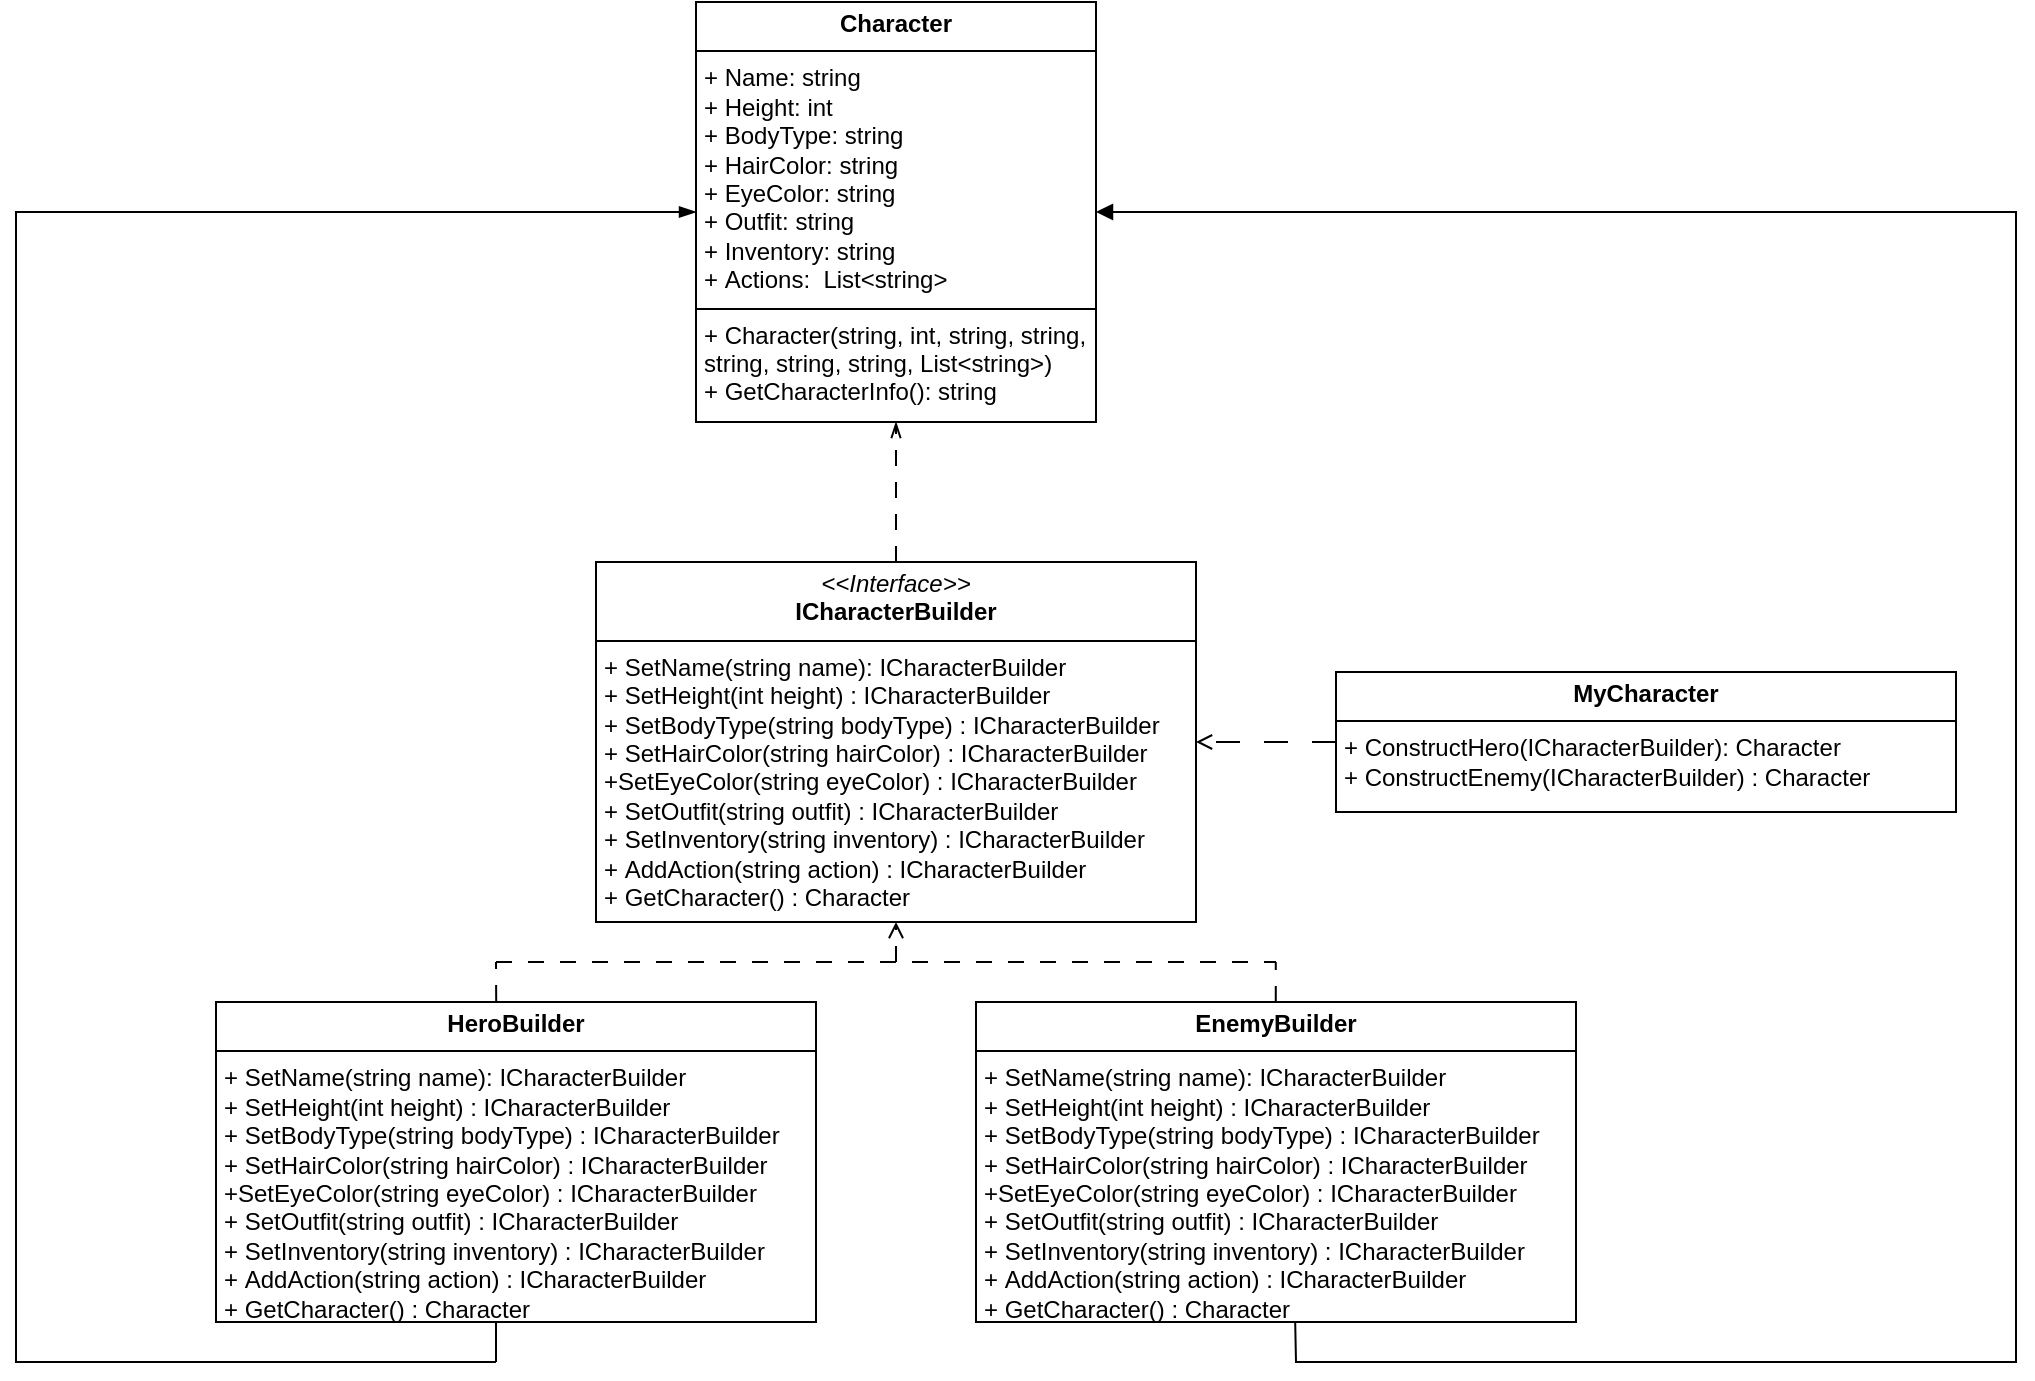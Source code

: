 <mxfile version="26.1.0">
  <diagram name="Сторінка-1" id="gmPUbspB6Y-qyCX3y-n-">
    <mxGraphModel dx="1750" dy="1710" grid="1" gridSize="10" guides="1" tooltips="1" connect="1" arrows="1" fold="1" page="1" pageScale="1" pageWidth="1169" pageHeight="827" math="0" shadow="0">
      <root>
        <mxCell id="0" />
        <mxCell id="1" parent="0" />
        <mxCell id="G0pdqABv36ye_9O7k1gQ-7" style="edgeStyle=orthogonalEdgeStyle;rounded=0;orthogonalLoop=1;jettySize=auto;html=1;exitX=0.5;exitY=0;exitDx=0;exitDy=0;dashed=1;dashPattern=8 8;endArrow=openThin;endFill=0;" edge="1" parent="1" source="G0pdqABv36ye_9O7k1gQ-1">
          <mxGeometry relative="1" as="geometry">
            <mxPoint x="520" y="90" as="targetPoint" />
          </mxGeometry>
        </mxCell>
        <mxCell id="G0pdqABv36ye_9O7k1gQ-1" value="&lt;p style=&quot;margin:0px;margin-top:4px;text-align:center;&quot;&gt;&lt;i&gt;&amp;lt;&amp;lt;Interface&amp;gt;&amp;gt;&lt;/i&gt;&lt;br&gt;&lt;b&gt;ICharacterBuilder&lt;/b&gt;&lt;/p&gt;&lt;hr size=&quot;1&quot; style=&quot;border-style:solid;&quot;&gt;&lt;p style=&quot;margin:0px;margin-left:4px;&quot;&gt;+ SetName(string name):&amp;nbsp;&lt;span style=&quot;text-align: center;&quot;&gt;ICharacterBuilder&lt;/span&gt;&lt;br&gt;+ SetHeight(int height)&amp;nbsp;&lt;span style=&quot;background-color: transparent; color: light-dark(rgb(0, 0, 0), rgb(255, 255, 255));&quot;&gt;:&amp;nbsp;&lt;/span&gt;&lt;span style=&quot;background-color: transparent; color: light-dark(rgb(0, 0, 0), rgb(255, 255, 255)); text-align: center;&quot;&gt;ICharacterBuilder&lt;/span&gt;&lt;/p&gt;&lt;p style=&quot;margin:0px;margin-left:4px;&quot;&gt;+&amp;nbsp;SetBodyType(string bodyType)&amp;nbsp;&lt;span style=&quot;background-color: transparent; color: light-dark(rgb(0, 0, 0), rgb(255, 255, 255));&quot;&gt;:&amp;nbsp;&lt;/span&gt;&lt;span style=&quot;background-color: transparent; color: light-dark(rgb(0, 0, 0), rgb(255, 255, 255)); text-align: center;&quot;&gt;ICharacterBuilder&lt;/span&gt;&lt;/p&gt;&lt;p style=&quot;margin:0px;margin-left:4px;&quot;&gt;+&amp;nbsp;SetHairColor(string hairColor)&amp;nbsp;&lt;span style=&quot;background-color: transparent; color: light-dark(rgb(0, 0, 0), rgb(255, 255, 255));&quot;&gt;:&amp;nbsp;&lt;/span&gt;&lt;span style=&quot;background-color: transparent; color: light-dark(rgb(0, 0, 0), rgb(255, 255, 255)); text-align: center;&quot;&gt;ICharacterBuilder&lt;/span&gt;&lt;/p&gt;&lt;p style=&quot;margin:0px;margin-left:4px;&quot;&gt;+SetEyeColor(string eyeColor)&amp;nbsp;&lt;span style=&quot;background-color: transparent; color: light-dark(rgb(0, 0, 0), rgb(255, 255, 255));&quot;&gt;:&amp;nbsp;&lt;/span&gt;&lt;span style=&quot;background-color: transparent; color: light-dark(rgb(0, 0, 0), rgb(255, 255, 255)); text-align: center;&quot;&gt;ICharacterBuilder&lt;/span&gt;&lt;/p&gt;&lt;p style=&quot;margin:0px;margin-left:4px;&quot;&gt;+&amp;nbsp;SetOutfit(string outfit)&amp;nbsp;&lt;span style=&quot;background-color: transparent; color: light-dark(rgb(0, 0, 0), rgb(255, 255, 255));&quot;&gt;:&amp;nbsp;&lt;/span&gt;&lt;span style=&quot;background-color: transparent; color: light-dark(rgb(0, 0, 0), rgb(255, 255, 255)); text-align: center;&quot;&gt;ICharacterBuilder&lt;/span&gt;&lt;/p&gt;&lt;p style=&quot;margin:0px;margin-left:4px;&quot;&gt;+&amp;nbsp;SetInventory(string inventory)&amp;nbsp;&lt;span style=&quot;background-color: transparent; color: light-dark(rgb(0, 0, 0), rgb(255, 255, 255));&quot;&gt;:&amp;nbsp;&lt;/span&gt;&lt;span style=&quot;background-color: transparent; color: light-dark(rgb(0, 0, 0), rgb(255, 255, 255)); text-align: center;&quot;&gt;ICharacterBuilder&lt;/span&gt;&lt;/p&gt;&lt;p style=&quot;margin:0px;margin-left:4px;&quot;&gt;+&amp;nbsp;AddAction(string action)&amp;nbsp;&lt;span style=&quot;background-color: transparent; color: light-dark(rgb(0, 0, 0), rgb(255, 255, 255));&quot;&gt;:&amp;nbsp;&lt;/span&gt;&lt;span style=&quot;background-color: transparent; color: light-dark(rgb(0, 0, 0), rgb(255, 255, 255)); text-align: center;&quot;&gt;ICharacterBuilder&lt;/span&gt;&lt;/p&gt;&lt;p style=&quot;margin:0px;margin-left:4px;&quot;&gt;+&amp;nbsp;GetCharacter() :&amp;nbsp;Character&lt;/p&gt;" style="verticalAlign=top;align=left;overflow=fill;html=1;whiteSpace=wrap;" vertex="1" parent="1">
          <mxGeometry x="370" y="160" width="300" height="180" as="geometry" />
        </mxCell>
        <mxCell id="G0pdqABv36ye_9O7k1gQ-2" value="&lt;p style=&quot;margin:0px;margin-top:4px;text-align:center;&quot;&gt;&lt;b&gt;Character&lt;/b&gt;&lt;/p&gt;&lt;hr size=&quot;1&quot; style=&quot;border-style:solid;&quot;&gt;&lt;p style=&quot;margin:0px;margin-left:4px;&quot;&gt;+ Name: string&lt;/p&gt;&lt;p style=&quot;margin:0px;margin-left:4px;&quot;&gt;+&amp;nbsp;Height: int&lt;/p&gt;&lt;p style=&quot;margin:0px;margin-left:4px;&quot;&gt;+&amp;nbsp;BodyType:&amp;nbsp;string&lt;/p&gt;&lt;p style=&quot;margin:0px;margin-left:4px;&quot;&gt;+&amp;nbsp;HairColor&lt;span style=&quot;background-color: transparent; color: light-dark(rgb(0, 0, 0), rgb(255, 255, 255));&quot;&gt;:&amp;nbsp;string&lt;/span&gt;&lt;/p&gt;&lt;p style=&quot;margin:0px;margin-left:4px;&quot;&gt;+&amp;nbsp;EyeColor&lt;span style=&quot;background-color: transparent; color: light-dark(rgb(0, 0, 0), rgb(255, 255, 255));&quot;&gt;:&amp;nbsp;string&lt;/span&gt;&lt;/p&gt;&lt;p style=&quot;margin:0px;margin-left:4px;&quot;&gt;+&amp;nbsp;Outfit&lt;span style=&quot;background-color: transparent; color: light-dark(rgb(0, 0, 0), rgb(255, 255, 255));&quot;&gt;:&amp;nbsp;string&lt;/span&gt;&lt;/p&gt;&lt;p style=&quot;margin:0px;margin-left:4px;&quot;&gt;+&amp;nbsp;Inventory&lt;span style=&quot;background-color: transparent; color: light-dark(rgb(0, 0, 0), rgb(255, 255, 255));&quot;&gt;:&amp;nbsp;string&lt;/span&gt;&lt;/p&gt;&lt;p style=&quot;margin:0px;margin-left:4px;&quot;&gt;+&amp;nbsp;Actions:&amp;nbsp;&amp;nbsp;List&amp;lt;string&amp;gt;&lt;/p&gt;&lt;hr size=&quot;1&quot; style=&quot;border-style:solid;&quot;&gt;&lt;p style=&quot;margin:0px;margin-left:4px;&quot;&gt;+ Character(string, int, string, string, string, string, string, List&amp;lt;string&amp;gt;)&lt;/p&gt;&lt;p style=&quot;margin:0px;margin-left:4px;&quot;&gt;+&amp;nbsp;GetCharacterInfo(): string&lt;/p&gt;" style="verticalAlign=top;align=left;overflow=fill;html=1;whiteSpace=wrap;" vertex="1" parent="1">
          <mxGeometry x="420" y="-120" width="200" height="210" as="geometry" />
        </mxCell>
        <mxCell id="G0pdqABv36ye_9O7k1gQ-3" value="&lt;p style=&quot;margin:0px;margin-top:4px;text-align:center;&quot;&gt;&lt;b&gt;HeroBuilder&lt;/b&gt;&lt;/p&gt;&lt;hr size=&quot;1&quot; style=&quot;border-style:solid;&quot;&gt;&lt;p style=&quot;margin: 0px 0px 0px 4px;&quot;&gt;+ SetName(string name):&amp;nbsp;&lt;span style=&quot;text-align: center;&quot;&gt;ICharacterBuilder&lt;/span&gt;&lt;br&gt;+ SetHeight(int height)&amp;nbsp;&lt;span style=&quot;background-color: transparent; color: light-dark(rgb(0, 0, 0), rgb(255, 255, 255));&quot;&gt;:&amp;nbsp;&lt;/span&gt;&lt;span style=&quot;background-color: transparent; color: light-dark(rgb(0, 0, 0), rgb(255, 255, 255)); text-align: center;&quot;&gt;ICharacterBuilder&lt;/span&gt;&lt;/p&gt;&lt;p style=&quot;margin: 0px 0px 0px 4px;&quot;&gt;+&amp;nbsp;SetBodyType(string bodyType)&amp;nbsp;&lt;span style=&quot;background-color: transparent; color: light-dark(rgb(0, 0, 0), rgb(255, 255, 255));&quot;&gt;:&amp;nbsp;&lt;/span&gt;&lt;span style=&quot;background-color: transparent; color: light-dark(rgb(0, 0, 0), rgb(255, 255, 255)); text-align: center;&quot;&gt;ICharacterBuilder&lt;/span&gt;&lt;/p&gt;&lt;p style=&quot;margin: 0px 0px 0px 4px;&quot;&gt;+&amp;nbsp;SetHairColor(string hairColor)&amp;nbsp;&lt;span style=&quot;background-color: transparent; color: light-dark(rgb(0, 0, 0), rgb(255, 255, 255));&quot;&gt;:&amp;nbsp;&lt;/span&gt;&lt;span style=&quot;background-color: transparent; color: light-dark(rgb(0, 0, 0), rgb(255, 255, 255)); text-align: center;&quot;&gt;ICharacterBuilder&lt;/span&gt;&lt;/p&gt;&lt;p style=&quot;margin: 0px 0px 0px 4px;&quot;&gt;+SetEyeColor(string eyeColor)&amp;nbsp;&lt;span style=&quot;background-color: transparent; color: light-dark(rgb(0, 0, 0), rgb(255, 255, 255));&quot;&gt;:&amp;nbsp;&lt;/span&gt;&lt;span style=&quot;background-color: transparent; color: light-dark(rgb(0, 0, 0), rgb(255, 255, 255)); text-align: center;&quot;&gt;ICharacterBuilder&lt;/span&gt;&lt;/p&gt;&lt;p style=&quot;margin: 0px 0px 0px 4px;&quot;&gt;+&amp;nbsp;SetOutfit(string outfit)&amp;nbsp;&lt;span style=&quot;background-color: transparent; color: light-dark(rgb(0, 0, 0), rgb(255, 255, 255));&quot;&gt;:&amp;nbsp;&lt;/span&gt;&lt;span style=&quot;background-color: transparent; color: light-dark(rgb(0, 0, 0), rgb(255, 255, 255)); text-align: center;&quot;&gt;ICharacterBuilder&lt;/span&gt;&lt;/p&gt;&lt;p style=&quot;margin: 0px 0px 0px 4px;&quot;&gt;+&amp;nbsp;SetInventory(string inventory)&amp;nbsp;&lt;span style=&quot;background-color: transparent; color: light-dark(rgb(0, 0, 0), rgb(255, 255, 255));&quot;&gt;:&amp;nbsp;&lt;/span&gt;&lt;span style=&quot;background-color: transparent; color: light-dark(rgb(0, 0, 0), rgb(255, 255, 255)); text-align: center;&quot;&gt;ICharacterBuilder&lt;/span&gt;&lt;/p&gt;&lt;p style=&quot;margin: 0px 0px 0px 4px;&quot;&gt;+&amp;nbsp;AddAction(string action)&amp;nbsp;&lt;span style=&quot;background-color: transparent; color: light-dark(rgb(0, 0, 0), rgb(255, 255, 255));&quot;&gt;:&amp;nbsp;&lt;/span&gt;&lt;span style=&quot;background-color: transparent; color: light-dark(rgb(0, 0, 0), rgb(255, 255, 255)); text-align: center;&quot;&gt;ICharacterBuilder&lt;/span&gt;&lt;/p&gt;&lt;p style=&quot;margin: 0px 0px 0px 4px;&quot;&gt;+&amp;nbsp;GetCharacter() :&amp;nbsp;Character&lt;/p&gt;&lt;p style=&quot;margin:0px;margin-left:4px;&quot;&gt;&lt;br&gt;&lt;/p&gt;" style="verticalAlign=top;align=left;overflow=fill;html=1;whiteSpace=wrap;" vertex="1" parent="1">
          <mxGeometry x="180" y="380" width="300" height="160" as="geometry" />
        </mxCell>
        <mxCell id="G0pdqABv36ye_9O7k1gQ-4" value="&lt;p style=&quot;margin:0px;margin-top:4px;text-align:center;&quot;&gt;&lt;b&gt;EnemyBuilder&lt;/b&gt;&lt;/p&gt;&lt;hr size=&quot;1&quot; style=&quot;border-style:solid;&quot;&gt;&lt;p style=&quot;margin: 0px 0px 0px 4px;&quot;&gt;+ SetName(string name):&amp;nbsp;&lt;span style=&quot;text-align: center;&quot;&gt;ICharacterBuilder&lt;/span&gt;&lt;br&gt;+ SetHeight(int height)&amp;nbsp;&lt;span style=&quot;background-color: transparent; color: light-dark(rgb(0, 0, 0), rgb(255, 255, 255));&quot;&gt;:&amp;nbsp;&lt;/span&gt;&lt;span style=&quot;background-color: transparent; color: light-dark(rgb(0, 0, 0), rgb(255, 255, 255)); text-align: center;&quot;&gt;ICharacterBuilder&lt;/span&gt;&lt;/p&gt;&lt;p style=&quot;margin: 0px 0px 0px 4px;&quot;&gt;+&amp;nbsp;SetBodyType(string bodyType)&amp;nbsp;&lt;span style=&quot;background-color: transparent; color: light-dark(rgb(0, 0, 0), rgb(255, 255, 255));&quot;&gt;:&amp;nbsp;&lt;/span&gt;&lt;span style=&quot;background-color: transparent; color: light-dark(rgb(0, 0, 0), rgb(255, 255, 255)); text-align: center;&quot;&gt;ICharacterBuilder&lt;/span&gt;&lt;/p&gt;&lt;p style=&quot;margin: 0px 0px 0px 4px;&quot;&gt;+&amp;nbsp;SetHairColor(string hairColor)&amp;nbsp;&lt;span style=&quot;background-color: transparent; color: light-dark(rgb(0, 0, 0), rgb(255, 255, 255));&quot;&gt;:&amp;nbsp;&lt;/span&gt;&lt;span style=&quot;background-color: transparent; color: light-dark(rgb(0, 0, 0), rgb(255, 255, 255)); text-align: center;&quot;&gt;ICharacterBuilder&lt;/span&gt;&lt;/p&gt;&lt;p style=&quot;margin: 0px 0px 0px 4px;&quot;&gt;+SetEyeColor(string eyeColor)&amp;nbsp;&lt;span style=&quot;background-color: transparent; color: light-dark(rgb(0, 0, 0), rgb(255, 255, 255));&quot;&gt;:&amp;nbsp;&lt;/span&gt;&lt;span style=&quot;background-color: transparent; color: light-dark(rgb(0, 0, 0), rgb(255, 255, 255)); text-align: center;&quot;&gt;ICharacterBuilder&lt;/span&gt;&lt;/p&gt;&lt;p style=&quot;margin: 0px 0px 0px 4px;&quot;&gt;+&amp;nbsp;SetOutfit(string outfit)&amp;nbsp;&lt;span style=&quot;background-color: transparent; color: light-dark(rgb(0, 0, 0), rgb(255, 255, 255));&quot;&gt;:&amp;nbsp;&lt;/span&gt;&lt;span style=&quot;background-color: transparent; color: light-dark(rgb(0, 0, 0), rgb(255, 255, 255)); text-align: center;&quot;&gt;ICharacterBuilder&lt;/span&gt;&lt;/p&gt;&lt;p style=&quot;margin: 0px 0px 0px 4px;&quot;&gt;+&amp;nbsp;SetInventory(string inventory)&amp;nbsp;&lt;span style=&quot;background-color: transparent; color: light-dark(rgb(0, 0, 0), rgb(255, 255, 255));&quot;&gt;:&amp;nbsp;&lt;/span&gt;&lt;span style=&quot;background-color: transparent; color: light-dark(rgb(0, 0, 0), rgb(255, 255, 255)); text-align: center;&quot;&gt;ICharacterBuilder&lt;/span&gt;&lt;/p&gt;&lt;p style=&quot;margin: 0px 0px 0px 4px;&quot;&gt;+&amp;nbsp;AddAction(string action)&amp;nbsp;&lt;span style=&quot;background-color: transparent; color: light-dark(rgb(0, 0, 0), rgb(255, 255, 255));&quot;&gt;:&amp;nbsp;&lt;/span&gt;&lt;span style=&quot;background-color: transparent; color: light-dark(rgb(0, 0, 0), rgb(255, 255, 255)); text-align: center;&quot;&gt;ICharacterBuilder&lt;/span&gt;&lt;/p&gt;&lt;p style=&quot;margin: 0px 0px 0px 4px;&quot;&gt;+&amp;nbsp;GetCharacter() :&amp;nbsp;Character&lt;/p&gt;&lt;p style=&quot;margin:0px;margin-left:4px;&quot;&gt;&lt;br&gt;&lt;/p&gt;" style="verticalAlign=top;align=left;overflow=fill;html=1;whiteSpace=wrap;" vertex="1" parent="1">
          <mxGeometry x="560" y="380" width="300" height="160" as="geometry" />
        </mxCell>
        <mxCell id="G0pdqABv36ye_9O7k1gQ-8" style="edgeStyle=orthogonalEdgeStyle;rounded=0;orthogonalLoop=1;jettySize=auto;html=1;exitX=0;exitY=0.5;exitDx=0;exitDy=0;entryX=1;entryY=0.5;entryDx=0;entryDy=0;endArrow=open;endFill=0;dashed=1;dashPattern=12 12;" edge="1" parent="1" source="G0pdqABv36ye_9O7k1gQ-5" target="G0pdqABv36ye_9O7k1gQ-1">
          <mxGeometry relative="1" as="geometry" />
        </mxCell>
        <mxCell id="G0pdqABv36ye_9O7k1gQ-5" value="&lt;p style=&quot;margin:0px;margin-top:4px;text-align:center;&quot;&gt;&lt;b&gt;MyCharacter&lt;/b&gt;&lt;/p&gt;&lt;hr size=&quot;1&quot; style=&quot;border-style:solid;&quot;&gt;&lt;p style=&quot;margin: 0px 0px 0px 4px;&quot;&gt;+ ConstructHero(ICharacterBuilder):&amp;nbsp;&lt;span style=&quot;text-align: center;&quot;&gt;Character&lt;/span&gt;&lt;br&gt;+ ConstructEnemy(ICharacterBuilder)&amp;nbsp;&lt;span style=&quot;background-color: transparent; color: light-dark(rgb(0, 0, 0), rgb(255, 255, 255));&quot;&gt;:&amp;nbsp;&lt;/span&gt;&lt;span style=&quot;background-color: transparent; color: light-dark(rgb(0, 0, 0), rgb(255, 255, 255)); text-align: center;&quot;&gt;Character&lt;/span&gt;&lt;/p&gt;&lt;p style=&quot;margin:0px;margin-left:4px;&quot;&gt;&lt;br&gt;&lt;/p&gt;" style="verticalAlign=top;align=left;overflow=fill;html=1;whiteSpace=wrap;" vertex="1" parent="1">
          <mxGeometry x="740" y="215" width="310" height="70" as="geometry" />
        </mxCell>
        <mxCell id="G0pdqABv36ye_9O7k1gQ-10" value="" style="endArrow=none;html=1;rounded=0;dashed=1;dashPattern=8 8;" edge="1" parent="1">
          <mxGeometry width="50" height="50" relative="1" as="geometry">
            <mxPoint x="320" y="360" as="sourcePoint" />
            <mxPoint x="710" y="360" as="targetPoint" />
          </mxGeometry>
        </mxCell>
        <mxCell id="G0pdqABv36ye_9O7k1gQ-11" value="" style="endArrow=none;html=1;rounded=0;exitX=0.467;exitY=-0.003;exitDx=0;exitDy=0;exitPerimeter=0;dashed=1;dashPattern=8 8;" edge="1" parent="1" source="G0pdqABv36ye_9O7k1gQ-3">
          <mxGeometry width="50" height="50" relative="1" as="geometry">
            <mxPoint x="560" y="390" as="sourcePoint" />
            <mxPoint x="320" y="360" as="targetPoint" />
          </mxGeometry>
        </mxCell>
        <mxCell id="G0pdqABv36ye_9O7k1gQ-12" value="" style="endArrow=none;html=1;rounded=0;exitX=0.467;exitY=-0.003;exitDx=0;exitDy=0;exitPerimeter=0;dashed=1;dashPattern=8 8;" edge="1" parent="1">
          <mxGeometry width="50" height="50" relative="1" as="geometry">
            <mxPoint x="709.89" y="380" as="sourcePoint" />
            <mxPoint x="709.89" y="360" as="targetPoint" />
          </mxGeometry>
        </mxCell>
        <mxCell id="G0pdqABv36ye_9O7k1gQ-13" value="" style="endArrow=open;html=1;rounded=0;entryX=0.5;entryY=1;entryDx=0;entryDy=0;endFill=0;dashed=1;dashPattern=8 8;" edge="1" parent="1" target="G0pdqABv36ye_9O7k1gQ-1">
          <mxGeometry width="50" height="50" relative="1" as="geometry">
            <mxPoint x="520" y="360" as="sourcePoint" />
            <mxPoint x="550" y="330" as="targetPoint" />
          </mxGeometry>
        </mxCell>
        <mxCell id="G0pdqABv36ye_9O7k1gQ-14" value="" style="endArrow=blockThin;html=1;rounded=0;entryX=0;entryY=0.5;entryDx=0;entryDy=0;endFill=1;" edge="1" parent="1" target="G0pdqABv36ye_9O7k1gQ-2">
          <mxGeometry width="50" height="50" relative="1" as="geometry">
            <mxPoint x="320" y="560" as="sourcePoint" />
            <mxPoint x="80" y="400" as="targetPoint" />
            <Array as="points">
              <mxPoint x="80" y="560" />
              <mxPoint x="80" y="-15" />
            </Array>
          </mxGeometry>
        </mxCell>
        <mxCell id="G0pdqABv36ye_9O7k1gQ-15" value="" style="endArrow=block;html=1;rounded=0;exitX=0.532;exitY=1.002;exitDx=0;exitDy=0;exitPerimeter=0;entryX=1;entryY=0.5;entryDx=0;entryDy=0;endFill=1;" edge="1" parent="1" source="G0pdqABv36ye_9O7k1gQ-4" target="G0pdqABv36ye_9O7k1gQ-2">
          <mxGeometry width="50" height="50" relative="1" as="geometry">
            <mxPoint x="640" y="530" as="sourcePoint" />
            <mxPoint x="1080" y="280" as="targetPoint" />
            <Array as="points">
              <mxPoint x="720" y="560" />
              <mxPoint x="1080" y="560" />
              <mxPoint x="1080" y="-15" />
            </Array>
          </mxGeometry>
        </mxCell>
        <mxCell id="G0pdqABv36ye_9O7k1gQ-16" value="" style="endArrow=none;html=1;rounded=0;exitX=0.532;exitY=1.002;exitDx=0;exitDy=0;exitPerimeter=0;" edge="1" parent="1">
          <mxGeometry width="50" height="50" relative="1" as="geometry">
            <mxPoint x="320" y="540" as="sourcePoint" />
            <mxPoint x="320" y="560" as="targetPoint" />
          </mxGeometry>
        </mxCell>
      </root>
    </mxGraphModel>
  </diagram>
</mxfile>
